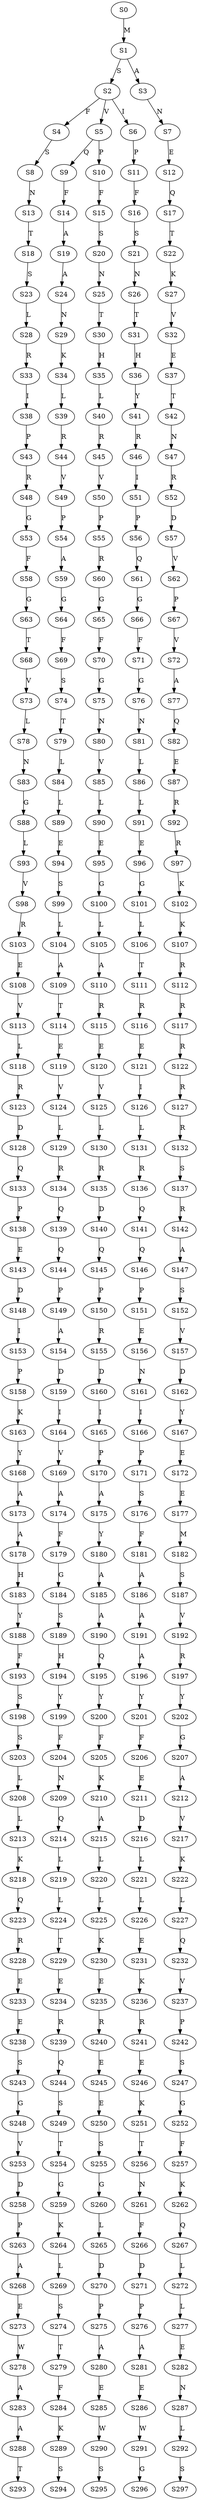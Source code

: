 strict digraph  {
	S0 -> S1 [ label = M ];
	S1 -> S2 [ label = S ];
	S1 -> S3 [ label = A ];
	S2 -> S4 [ label = F ];
	S2 -> S5 [ label = V ];
	S2 -> S6 [ label = I ];
	S3 -> S7 [ label = N ];
	S4 -> S8 [ label = S ];
	S5 -> S9 [ label = Q ];
	S5 -> S10 [ label = P ];
	S6 -> S11 [ label = P ];
	S7 -> S12 [ label = E ];
	S8 -> S13 [ label = N ];
	S9 -> S14 [ label = F ];
	S10 -> S15 [ label = F ];
	S11 -> S16 [ label = F ];
	S12 -> S17 [ label = Q ];
	S13 -> S18 [ label = T ];
	S14 -> S19 [ label = A ];
	S15 -> S20 [ label = S ];
	S16 -> S21 [ label = S ];
	S17 -> S22 [ label = T ];
	S18 -> S23 [ label = S ];
	S19 -> S24 [ label = A ];
	S20 -> S25 [ label = N ];
	S21 -> S26 [ label = N ];
	S22 -> S27 [ label = K ];
	S23 -> S28 [ label = L ];
	S24 -> S29 [ label = N ];
	S25 -> S30 [ label = T ];
	S26 -> S31 [ label = T ];
	S27 -> S32 [ label = V ];
	S28 -> S33 [ label = R ];
	S29 -> S34 [ label = K ];
	S30 -> S35 [ label = H ];
	S31 -> S36 [ label = H ];
	S32 -> S37 [ label = E ];
	S33 -> S38 [ label = I ];
	S34 -> S39 [ label = L ];
	S35 -> S40 [ label = L ];
	S36 -> S41 [ label = Y ];
	S37 -> S42 [ label = T ];
	S38 -> S43 [ label = P ];
	S39 -> S44 [ label = R ];
	S40 -> S45 [ label = R ];
	S41 -> S46 [ label = R ];
	S42 -> S47 [ label = N ];
	S43 -> S48 [ label = R ];
	S44 -> S49 [ label = V ];
	S45 -> S50 [ label = V ];
	S46 -> S51 [ label = I ];
	S47 -> S52 [ label = R ];
	S48 -> S53 [ label = G ];
	S49 -> S54 [ label = P ];
	S50 -> S55 [ label = P ];
	S51 -> S56 [ label = P ];
	S52 -> S57 [ label = D ];
	S53 -> S58 [ label = F ];
	S54 -> S59 [ label = A ];
	S55 -> S60 [ label = R ];
	S56 -> S61 [ label = Q ];
	S57 -> S62 [ label = V ];
	S58 -> S63 [ label = G ];
	S59 -> S64 [ label = G ];
	S60 -> S65 [ label = G ];
	S61 -> S66 [ label = G ];
	S62 -> S67 [ label = P ];
	S63 -> S68 [ label = T ];
	S64 -> S69 [ label = F ];
	S65 -> S70 [ label = F ];
	S66 -> S71 [ label = F ];
	S67 -> S72 [ label = V ];
	S68 -> S73 [ label = V ];
	S69 -> S74 [ label = S ];
	S70 -> S75 [ label = G ];
	S71 -> S76 [ label = G ];
	S72 -> S77 [ label = A ];
	S73 -> S78 [ label = L ];
	S74 -> S79 [ label = T ];
	S75 -> S80 [ label = N ];
	S76 -> S81 [ label = N ];
	S77 -> S82 [ label = Q ];
	S78 -> S83 [ label = N ];
	S79 -> S84 [ label = L ];
	S80 -> S85 [ label = V ];
	S81 -> S86 [ label = L ];
	S82 -> S87 [ label = E ];
	S83 -> S88 [ label = G ];
	S84 -> S89 [ label = L ];
	S85 -> S90 [ label = L ];
	S86 -> S91 [ label = L ];
	S87 -> S92 [ label = R ];
	S88 -> S93 [ label = L ];
	S89 -> S94 [ label = E ];
	S90 -> S95 [ label = E ];
	S91 -> S96 [ label = E ];
	S92 -> S97 [ label = R ];
	S93 -> S98 [ label = V ];
	S94 -> S99 [ label = S ];
	S95 -> S100 [ label = G ];
	S96 -> S101 [ label = G ];
	S97 -> S102 [ label = K ];
	S98 -> S103 [ label = R ];
	S99 -> S104 [ label = L ];
	S100 -> S105 [ label = L ];
	S101 -> S106 [ label = L ];
	S102 -> S107 [ label = K ];
	S103 -> S108 [ label = E ];
	S104 -> S109 [ label = A ];
	S105 -> S110 [ label = A ];
	S106 -> S111 [ label = T ];
	S107 -> S112 [ label = R ];
	S108 -> S113 [ label = V ];
	S109 -> S114 [ label = T ];
	S110 -> S115 [ label = R ];
	S111 -> S116 [ label = R ];
	S112 -> S117 [ label = R ];
	S113 -> S118 [ label = L ];
	S114 -> S119 [ label = E ];
	S115 -> S120 [ label = E ];
	S116 -> S121 [ label = E ];
	S117 -> S122 [ label = R ];
	S118 -> S123 [ label = R ];
	S119 -> S124 [ label = V ];
	S120 -> S125 [ label = V ];
	S121 -> S126 [ label = I ];
	S122 -> S127 [ label = R ];
	S123 -> S128 [ label = D ];
	S124 -> S129 [ label = L ];
	S125 -> S130 [ label = L ];
	S126 -> S131 [ label = L ];
	S127 -> S132 [ label = R ];
	S128 -> S133 [ label = Q ];
	S129 -> S134 [ label = R ];
	S130 -> S135 [ label = R ];
	S131 -> S136 [ label = R ];
	S132 -> S137 [ label = S ];
	S133 -> S138 [ label = P ];
	S134 -> S139 [ label = Q ];
	S135 -> S140 [ label = D ];
	S136 -> S141 [ label = Q ];
	S137 -> S142 [ label = R ];
	S138 -> S143 [ label = E ];
	S139 -> S144 [ label = Q ];
	S140 -> S145 [ label = Q ];
	S141 -> S146 [ label = Q ];
	S142 -> S147 [ label = A ];
	S143 -> S148 [ label = D ];
	S144 -> S149 [ label = P ];
	S145 -> S150 [ label = P ];
	S146 -> S151 [ label = P ];
	S147 -> S152 [ label = S ];
	S148 -> S153 [ label = I ];
	S149 -> S154 [ label = A ];
	S150 -> S155 [ label = R ];
	S151 -> S156 [ label = E ];
	S152 -> S157 [ label = V ];
	S153 -> S158 [ label = P ];
	S154 -> S159 [ label = D ];
	S155 -> S160 [ label = D ];
	S156 -> S161 [ label = N ];
	S157 -> S162 [ label = D ];
	S158 -> S163 [ label = K ];
	S159 -> S164 [ label = I ];
	S160 -> S165 [ label = I ];
	S161 -> S166 [ label = I ];
	S162 -> S167 [ label = Y ];
	S163 -> S168 [ label = Y ];
	S164 -> S169 [ label = V ];
	S165 -> S170 [ label = P ];
	S166 -> S171 [ label = P ];
	S167 -> S172 [ label = E ];
	S168 -> S173 [ label = A ];
	S169 -> S174 [ label = A ];
	S170 -> S175 [ label = A ];
	S171 -> S176 [ label = S ];
	S172 -> S177 [ label = E ];
	S173 -> S178 [ label = A ];
	S174 -> S179 [ label = F ];
	S175 -> S180 [ label = Y ];
	S176 -> S181 [ label = F ];
	S177 -> S182 [ label = M ];
	S178 -> S183 [ label = H ];
	S179 -> S184 [ label = G ];
	S180 -> S185 [ label = A ];
	S181 -> S186 [ label = A ];
	S182 -> S187 [ label = S ];
	S183 -> S188 [ label = Y ];
	S184 -> S189 [ label = S ];
	S185 -> S190 [ label = A ];
	S186 -> S191 [ label = A ];
	S187 -> S192 [ label = V ];
	S188 -> S193 [ label = F ];
	S189 -> S194 [ label = H ];
	S190 -> S195 [ label = Q ];
	S191 -> S196 [ label = A ];
	S192 -> S197 [ label = R ];
	S193 -> S198 [ label = S ];
	S194 -> S199 [ label = Y ];
	S195 -> S200 [ label = Y ];
	S196 -> S201 [ label = Y ];
	S197 -> S202 [ label = Y ];
	S198 -> S203 [ label = S ];
	S199 -> S204 [ label = F ];
	S200 -> S205 [ label = F ];
	S201 -> S206 [ label = F ];
	S202 -> S207 [ label = G ];
	S203 -> S208 [ label = L ];
	S204 -> S209 [ label = N ];
	S205 -> S210 [ label = K ];
	S206 -> S211 [ label = E ];
	S207 -> S212 [ label = A ];
	S208 -> S213 [ label = L ];
	S209 -> S214 [ label = Q ];
	S210 -> S215 [ label = A ];
	S211 -> S216 [ label = D ];
	S212 -> S217 [ label = V ];
	S213 -> S218 [ label = K ];
	S214 -> S219 [ label = L ];
	S215 -> S220 [ label = L ];
	S216 -> S221 [ label = L ];
	S217 -> S222 [ label = K ];
	S218 -> S223 [ label = Q ];
	S219 -> S224 [ label = L ];
	S220 -> S225 [ label = L ];
	S221 -> S226 [ label = L ];
	S222 -> S227 [ label = L ];
	S223 -> S228 [ label = R ];
	S224 -> S229 [ label = T ];
	S225 -> S230 [ label = K ];
	S226 -> S231 [ label = E ];
	S227 -> S232 [ label = Q ];
	S228 -> S233 [ label = E ];
	S229 -> S234 [ label = E ];
	S230 -> S235 [ label = E ];
	S231 -> S236 [ label = K ];
	S232 -> S237 [ label = V ];
	S233 -> S238 [ label = E ];
	S234 -> S239 [ label = R ];
	S235 -> S240 [ label = R ];
	S236 -> S241 [ label = R ];
	S237 -> S242 [ label = P ];
	S238 -> S243 [ label = S ];
	S239 -> S244 [ label = Q ];
	S240 -> S245 [ label = E ];
	S241 -> S246 [ label = E ];
	S242 -> S247 [ label = S ];
	S243 -> S248 [ label = G ];
	S244 -> S249 [ label = S ];
	S245 -> S250 [ label = E ];
	S246 -> S251 [ label = K ];
	S247 -> S252 [ label = G ];
	S248 -> S253 [ label = V ];
	S249 -> S254 [ label = T ];
	S250 -> S255 [ label = S ];
	S251 -> S256 [ label = T ];
	S252 -> S257 [ label = F ];
	S253 -> S258 [ label = D ];
	S254 -> S259 [ label = G ];
	S255 -> S260 [ label = G ];
	S256 -> S261 [ label = N ];
	S257 -> S262 [ label = K ];
	S258 -> S263 [ label = P ];
	S259 -> S264 [ label = K ];
	S260 -> S265 [ label = L ];
	S261 -> S266 [ label = F ];
	S262 -> S267 [ label = Q ];
	S263 -> S268 [ label = A ];
	S264 -> S269 [ label = L ];
	S265 -> S270 [ label = D ];
	S266 -> S271 [ label = D ];
	S267 -> S272 [ label = L ];
	S268 -> S273 [ label = E ];
	S269 -> S274 [ label = S ];
	S270 -> S275 [ label = P ];
	S271 -> S276 [ label = P ];
	S272 -> S277 [ label = L ];
	S273 -> S278 [ label = W ];
	S274 -> S279 [ label = T ];
	S275 -> S280 [ label = A ];
	S276 -> S281 [ label = A ];
	S277 -> S282 [ label = E ];
	S278 -> S283 [ label = A ];
	S279 -> S284 [ label = F ];
	S280 -> S285 [ label = E ];
	S281 -> S286 [ label = E ];
	S282 -> S287 [ label = N ];
	S283 -> S288 [ label = A ];
	S284 -> S289 [ label = K ];
	S285 -> S290 [ label = W ];
	S286 -> S291 [ label = W ];
	S287 -> S292 [ label = L ];
	S288 -> S293 [ label = T ];
	S289 -> S294 [ label = S ];
	S290 -> S295 [ label = S ];
	S291 -> S296 [ label = G ];
	S292 -> S297 [ label = S ];
}

